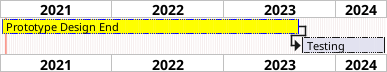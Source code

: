 @startgantt
printscale yearly zoom 1.15
saturday are closed
sunday are closed
' 2021-01-05 is closed

Project starts 2021-01-01
[Prototype Design End] as [TASK1] lasts 700 days
[TASK1] is colored in Yellow/Blue
[Testing] lasts 200 days
[TASK1] -> [Testing]

2021-01-18 to 2021-01-22 are named [End's committee]
2021-01-18 to 2021-01-22 are colored in salmon
@endgantt